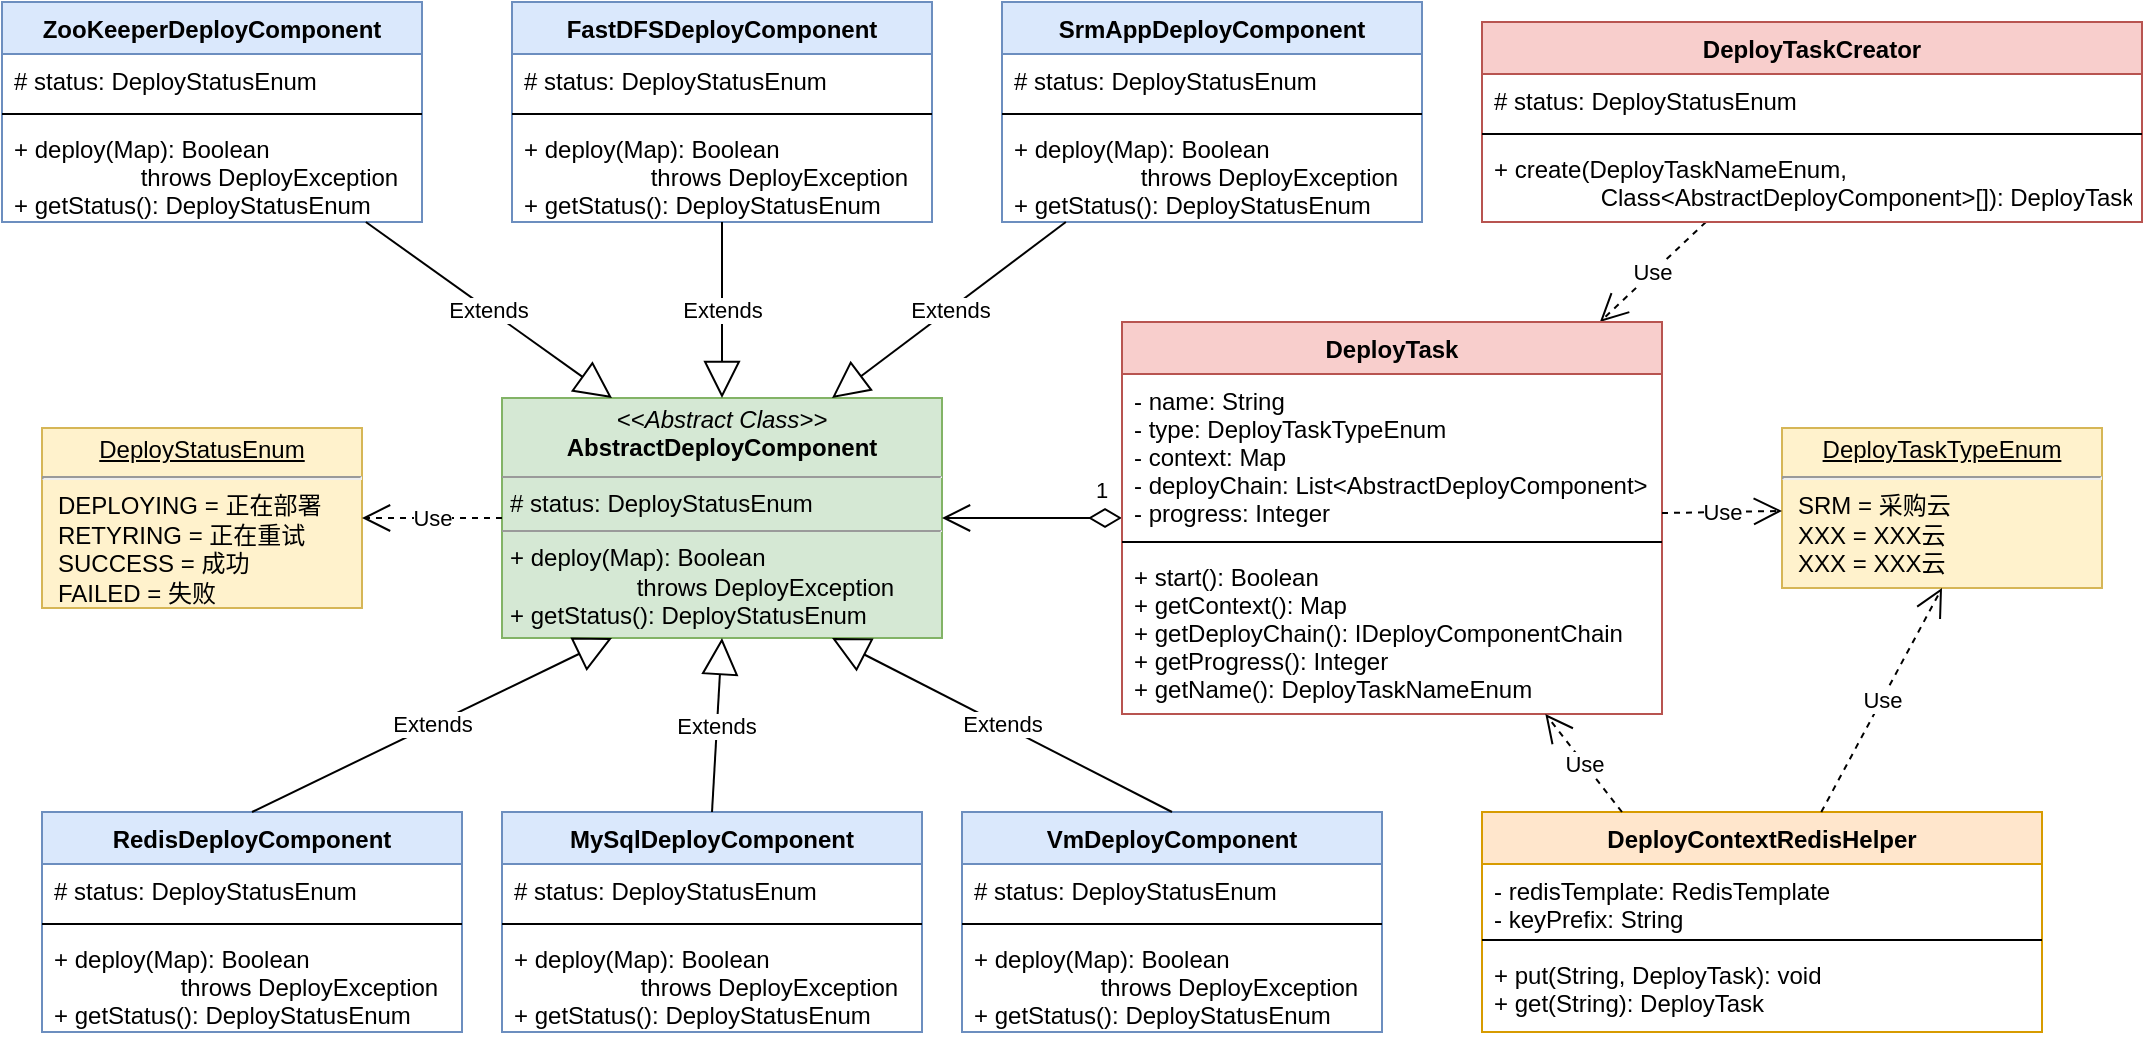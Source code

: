 <mxfile version="12.5.1" type="github" pages="3">
  <diagram id="Pk6szY6X2AI3ksfUnbjT" name="类图">
    <mxGraphModel dx="2179" dy="674" grid="1" gridSize="10" guides="1" tooltips="1" connect="1" arrows="1" fold="1" page="1" pageScale="1" pageWidth="827" pageHeight="1169" background="none" math="0" shadow="0">
      <root>
        <mxCell id="0"/>
        <mxCell id="1" parent="0"/>
        <mxCell id="HMCwOFbC17oRcmYb5OWI-1" value="&lt;p style=&quot;margin: 0px ; margin-top: 4px ; text-align: center&quot;&gt;&lt;i&gt;&amp;lt;&amp;lt;Abstract Class&amp;gt;&amp;gt;&lt;/i&gt;&lt;br&gt;&lt;b&gt;AbstractDeployComponent&lt;/b&gt;&lt;br&gt;&lt;/p&gt;&lt;hr size=&quot;1&quot;&gt;&lt;p style=&quot;margin: 0px ; margin-left: 4px&quot;&gt;# status: DeployStatusEnum&lt;br&gt;&lt;/p&gt;&lt;hr size=&quot;1&quot;&gt;&lt;p style=&quot;margin: 0px ; margin-left: 4px&quot;&gt;+ deploy(Map): Boolean&lt;/p&gt;&lt;p style=&quot;margin: 0px ; margin-left: 4px&quot;&gt;&amp;nbsp; &amp;nbsp; &amp;nbsp; &amp;nbsp; &amp;nbsp; &amp;nbsp; &amp;nbsp; &amp;nbsp; &amp;nbsp; &amp;nbsp;throws DeployException&lt;/p&gt;&lt;p style=&quot;margin: 0px ; margin-left: 4px&quot;&gt;+ getStatus(): DeployStatusEnum&lt;/p&gt;" style="verticalAlign=top;align=left;overflow=fill;fontSize=12;fontFamily=Helvetica;html=1;fillColor=#d5e8d4;strokeColor=#82b366;" parent="1" vertex="1">
          <mxGeometry x="-250" y="208" width="220" height="120" as="geometry"/>
        </mxCell>
        <mxCell id="HMCwOFbC17oRcmYb5OWI-4" value="VmDeployComponent" style="swimlane;fontStyle=1;align=center;verticalAlign=top;childLayout=stackLayout;horizontal=1;startSize=26;horizontalStack=0;resizeParent=1;resizeParentMax=0;resizeLast=0;collapsible=1;marginBottom=0;fillColor=#dae8fc;strokeColor=#6c8ebf;" parent="1" vertex="1">
          <mxGeometry x="-20" y="415" width="210" height="110" as="geometry"/>
        </mxCell>
        <mxCell id="HMCwOFbC17oRcmYb5OWI-5" value="# status: DeployStatusEnum" style="text;strokeColor=none;fillColor=none;align=left;verticalAlign=top;spacingLeft=4;spacingRight=4;overflow=hidden;rotatable=0;points=[[0,0.5],[1,0.5]];portConstraint=eastwest;" parent="HMCwOFbC17oRcmYb5OWI-4" vertex="1">
          <mxGeometry y="26" width="210" height="26" as="geometry"/>
        </mxCell>
        <mxCell id="HMCwOFbC17oRcmYb5OWI-6" value="" style="line;strokeWidth=1;fillColor=none;align=left;verticalAlign=middle;spacingTop=-1;spacingLeft=3;spacingRight=3;rotatable=0;labelPosition=right;points=[];portConstraint=eastwest;" parent="HMCwOFbC17oRcmYb5OWI-4" vertex="1">
          <mxGeometry y="52" width="210" height="8" as="geometry"/>
        </mxCell>
        <mxCell id="HMCwOFbC17oRcmYb5OWI-7" value="+ deploy(Map): Boolean&#xa;                   throws DeployException&#xa;+ getStatus(): DeployStatusEnum" style="text;strokeColor=none;fillColor=none;align=left;verticalAlign=top;spacingLeft=4;spacingRight=4;overflow=hidden;rotatable=0;points=[[0,0.5],[1,0.5]];portConstraint=eastwest;" parent="HMCwOFbC17oRcmYb5OWI-4" vertex="1">
          <mxGeometry y="60" width="210" height="50" as="geometry"/>
        </mxCell>
        <mxCell id="HMCwOFbC17oRcmYb5OWI-12" value="Extends" style="endArrow=block;endSize=16;endFill=0;html=1;fontColor=#000000;exitX=0.5;exitY=0;exitDx=0;exitDy=0;entryX=0.75;entryY=1;entryDx=0;entryDy=0;" parent="1" source="HMCwOFbC17oRcmYb5OWI-4" target="HMCwOFbC17oRcmYb5OWI-1" edge="1">
          <mxGeometry width="160" relative="1" as="geometry">
            <mxPoint x="90" y="405" as="sourcePoint"/>
            <mxPoint x="250" y="405" as="targetPoint"/>
          </mxGeometry>
        </mxCell>
        <mxCell id="HMCwOFbC17oRcmYb5OWI-17" value="1" style="endArrow=open;html=1;endSize=12;startArrow=diamondThin;startSize=14;startFill=0;edgeStyle=orthogonalEdgeStyle;align=left;verticalAlign=bottom;fontColor=#000000;entryX=1;entryY=0.5;entryDx=0;entryDy=0;" parent="1" source="HMCwOFbC17oRcmYb5OWI-25" target="HMCwOFbC17oRcmYb5OWI-1" edge="1">
          <mxGeometry x="-0.667" y="-5" relative="1" as="geometry">
            <mxPoint x="50" y="220" as="sourcePoint"/>
            <mxPoint x="390" y="185" as="targetPoint"/>
            <mxPoint as="offset"/>
            <Array as="points"/>
          </mxGeometry>
        </mxCell>
        <mxCell id="HMCwOFbC17oRcmYb5OWI-23" value="Use" style="endArrow=open;endSize=12;dashed=1;html=1;fontColor=#000000;" parent="1" source="PLOxVc5f-wypk1EuSOZC-52" target="HMCwOFbC17oRcmYb5OWI-25" edge="1">
          <mxGeometry width="160" relative="1" as="geometry">
            <mxPoint x="348.468" y="130" as="sourcePoint"/>
            <mxPoint x="500" y="85" as="targetPoint"/>
          </mxGeometry>
        </mxCell>
        <mxCell id="HMCwOFbC17oRcmYb5OWI-25" value="DeployTask" style="swimlane;fontStyle=1;align=center;verticalAlign=top;childLayout=stackLayout;horizontal=1;startSize=26;horizontalStack=0;resizeParent=1;resizeParentMax=0;resizeLast=0;collapsible=1;marginBottom=0;fillColor=#f8cecc;strokeColor=#b85450;" parent="1" vertex="1">
          <mxGeometry x="60" y="170" width="270" height="196" as="geometry">
            <mxRectangle x="10" y="370" width="120" height="26" as="alternateBounds"/>
          </mxGeometry>
        </mxCell>
        <mxCell id="HMCwOFbC17oRcmYb5OWI-26" value="- name: String&#xa;- type: DeployTaskTypeEnum&#xa;- context: Map&#xa;- deployChain: List&lt;AbstractDeployComponent&gt;&#xa;- progress: Integer" style="text;strokeColor=none;fillColor=none;align=left;verticalAlign=top;spacingLeft=4;spacingRight=4;overflow=hidden;rotatable=0;points=[[0,0.5],[1,0.5]];portConstraint=eastwest;" parent="HMCwOFbC17oRcmYb5OWI-25" vertex="1">
          <mxGeometry y="26" width="270" height="80" as="geometry"/>
        </mxCell>
        <mxCell id="HMCwOFbC17oRcmYb5OWI-27" value="" style="line;strokeWidth=1;fillColor=none;align=left;verticalAlign=middle;spacingTop=-1;spacingLeft=3;spacingRight=3;rotatable=0;labelPosition=right;points=[];portConstraint=eastwest;" parent="HMCwOFbC17oRcmYb5OWI-25" vertex="1">
          <mxGeometry y="106" width="270" height="8" as="geometry"/>
        </mxCell>
        <mxCell id="HMCwOFbC17oRcmYb5OWI-28" value="+ start(): Boolean&#xa;+ getContext(): Map&#xa;+ getDeployChain(): IDeployComponentChain&#xa;+ getProgress(): Integer&#xa;+ getName(): DeployTaskNameEnum" style="text;strokeColor=none;fillColor=none;align=left;verticalAlign=top;spacingLeft=4;spacingRight=4;overflow=hidden;rotatable=0;points=[[0,0.5],[1,0.5]];portConstraint=eastwest;" parent="HMCwOFbC17oRcmYb5OWI-25" vertex="1">
          <mxGeometry y="114" width="270" height="82" as="geometry"/>
        </mxCell>
        <mxCell id="PLOxVc5f-wypk1EuSOZC-3" value="&lt;p style=&quot;margin: 0px ; margin-top: 4px ; text-align: center ; text-decoration: underline&quot;&gt;&lt;span style=&quot;text-align: left&quot;&gt;DeployStatusEnum&lt;/span&gt;&lt;br&gt;&lt;/p&gt;&lt;hr&gt;&lt;p style=&quot;margin: 0px ; margin-left: 8px&quot;&gt;DEPLOYING =&amp;nbsp;正在部署&lt;br&gt;RETYRING =&amp;nbsp;正在重试&lt;br&gt;SUCCESS =&amp;nbsp;成功&lt;/p&gt;&lt;p style=&quot;margin: 0px ; margin-left: 8px&quot;&gt;FAILED =&amp;nbsp;失败&lt;br&gt;&lt;/p&gt;" style="verticalAlign=top;align=left;overflow=fill;fontSize=12;fontFamily=Helvetica;html=1;fillColor=#fff2cc;strokeColor=#d6b656;" parent="1" vertex="1">
          <mxGeometry x="-480" y="223" width="160" height="90" as="geometry"/>
        </mxCell>
        <mxCell id="PLOxVc5f-wypk1EuSOZC-4" value="Use" style="endArrow=open;endSize=12;dashed=1;html=1;fontColor=#000000;entryX=1;entryY=0.5;entryDx=0;entryDy=0;exitX=0;exitY=0.5;exitDx=0;exitDy=0;" parent="1" source="HMCwOFbC17oRcmYb5OWI-1" target="PLOxVc5f-wypk1EuSOZC-3" edge="1">
          <mxGeometry width="160" relative="1" as="geometry">
            <mxPoint x="-240" y="285" as="sourcePoint"/>
            <mxPoint x="-320" y="295" as="targetPoint"/>
          </mxGeometry>
        </mxCell>
        <mxCell id="PLOxVc5f-wypk1EuSOZC-5" value="DeployContextRedisHelper" style="swimlane;fontStyle=1;align=center;verticalAlign=top;childLayout=stackLayout;horizontal=1;startSize=26;horizontalStack=0;resizeParent=1;resizeParentMax=0;resizeLast=0;collapsible=1;marginBottom=0;fillColor=#ffe6cc;strokeColor=#d79b00;" parent="1" vertex="1">
          <mxGeometry x="240" y="415" width="280" height="110" as="geometry">
            <mxRectangle x="10" y="370" width="120" height="26" as="alternateBounds"/>
          </mxGeometry>
        </mxCell>
        <mxCell id="PLOxVc5f-wypk1EuSOZC-6" value="- redisTemplate: RedisTemplate&#xa;- keyPrefix: String" style="text;strokeColor=none;fillColor=none;align=left;verticalAlign=top;spacingLeft=4;spacingRight=4;overflow=hidden;rotatable=0;points=[[0,0.5],[1,0.5]];portConstraint=eastwest;" parent="PLOxVc5f-wypk1EuSOZC-5" vertex="1">
          <mxGeometry y="26" width="280" height="34" as="geometry"/>
        </mxCell>
        <mxCell id="PLOxVc5f-wypk1EuSOZC-7" value="" style="line;strokeWidth=1;fillColor=none;align=left;verticalAlign=middle;spacingTop=-1;spacingLeft=3;spacingRight=3;rotatable=0;labelPosition=right;points=[];portConstraint=eastwest;" parent="PLOxVc5f-wypk1EuSOZC-5" vertex="1">
          <mxGeometry y="60" width="280" height="8" as="geometry"/>
        </mxCell>
        <mxCell id="PLOxVc5f-wypk1EuSOZC-8" value="+ put(String, DeployTask): void&#xa;+ get(String): DeployTask" style="text;strokeColor=none;fillColor=none;align=left;verticalAlign=top;spacingLeft=4;spacingRight=4;overflow=hidden;rotatable=0;points=[[0,0.5],[1,0.5]];portConstraint=eastwest;" parent="PLOxVc5f-wypk1EuSOZC-5" vertex="1">
          <mxGeometry y="68" width="280" height="42" as="geometry"/>
        </mxCell>
        <mxCell id="PLOxVc5f-wypk1EuSOZC-9" value="&lt;p style=&quot;margin: 0px ; margin-top: 4px ; text-align: center ; text-decoration: underline&quot;&gt;&lt;span style=&quot;text-align: left&quot;&gt;DeployTaskTypeEnum&lt;/span&gt;&lt;br&gt;&lt;/p&gt;&lt;hr&gt;&lt;p style=&quot;margin: 0px ; margin-left: 8px&quot;&gt;SRM =&amp;nbsp;采购云&lt;br&gt;&lt;/p&gt;&lt;p style=&quot;margin: 0px ; margin-left: 8px&quot;&gt;XXX = XXX云&lt;/p&gt;&lt;p style=&quot;margin: 0px ; margin-left: 8px&quot;&gt;XXX = XXX云&lt;br&gt;&lt;/p&gt;" style="verticalAlign=top;align=left;overflow=fill;fontSize=12;fontFamily=Helvetica;html=1;fillColor=#fff2cc;strokeColor=#d6b656;" parent="1" vertex="1">
          <mxGeometry x="390" y="223" width="160" height="80" as="geometry"/>
        </mxCell>
        <mxCell id="PLOxVc5f-wypk1EuSOZC-12" value="Use" style="endArrow=open;endSize=12;dashed=1;html=1;" parent="1" source="HMCwOFbC17oRcmYb5OWI-25" target="PLOxVc5f-wypk1EuSOZC-9" edge="1">
          <mxGeometry width="160" relative="1" as="geometry">
            <mxPoint x="390" y="190" as="sourcePoint"/>
            <mxPoint x="490" y="190" as="targetPoint"/>
          </mxGeometry>
        </mxCell>
        <mxCell id="PLOxVc5f-wypk1EuSOZC-13" value="Use" style="endArrow=open;endSize=12;dashed=1;html=1;fontColor=#000000;entryX=0.5;entryY=1;entryDx=0;entryDy=0;" parent="1" source="PLOxVc5f-wypk1EuSOZC-5" target="PLOxVc5f-wypk1EuSOZC-9" edge="1">
          <mxGeometry width="160" relative="1" as="geometry">
            <mxPoint x="560" y="95" as="sourcePoint"/>
            <mxPoint x="510" y="95" as="targetPoint"/>
          </mxGeometry>
        </mxCell>
        <mxCell id="PLOxVc5f-wypk1EuSOZC-25" value="MySqlDeployComponent" style="swimlane;fontStyle=1;align=center;verticalAlign=top;childLayout=stackLayout;horizontal=1;startSize=26;horizontalStack=0;resizeParent=1;resizeParentMax=0;resizeLast=0;collapsible=1;marginBottom=0;fillColor=#dae8fc;strokeColor=#6c8ebf;" parent="1" vertex="1">
          <mxGeometry x="-250" y="415" width="210" height="110" as="geometry"/>
        </mxCell>
        <mxCell id="PLOxVc5f-wypk1EuSOZC-26" value="# status: DeployStatusEnum" style="text;strokeColor=none;fillColor=none;align=left;verticalAlign=top;spacingLeft=4;spacingRight=4;overflow=hidden;rotatable=0;points=[[0,0.5],[1,0.5]];portConstraint=eastwest;" parent="PLOxVc5f-wypk1EuSOZC-25" vertex="1">
          <mxGeometry y="26" width="210" height="26" as="geometry"/>
        </mxCell>
        <mxCell id="PLOxVc5f-wypk1EuSOZC-27" value="" style="line;strokeWidth=1;fillColor=none;align=left;verticalAlign=middle;spacingTop=-1;spacingLeft=3;spacingRight=3;rotatable=0;labelPosition=right;points=[];portConstraint=eastwest;" parent="PLOxVc5f-wypk1EuSOZC-25" vertex="1">
          <mxGeometry y="52" width="210" height="8" as="geometry"/>
        </mxCell>
        <mxCell id="PLOxVc5f-wypk1EuSOZC-28" value="+ deploy(Map): Boolean&#xa;                   throws DeployException&#xa;+ getStatus(): DeployStatusEnum" style="text;strokeColor=none;fillColor=none;align=left;verticalAlign=top;spacingLeft=4;spacingRight=4;overflow=hidden;rotatable=0;points=[[0,0.5],[1,0.5]];portConstraint=eastwest;" parent="PLOxVc5f-wypk1EuSOZC-25" vertex="1">
          <mxGeometry y="60" width="210" height="50" as="geometry"/>
        </mxCell>
        <mxCell id="PLOxVc5f-wypk1EuSOZC-29" value="RedisDeployComponent" style="swimlane;fontStyle=1;align=center;verticalAlign=top;childLayout=stackLayout;horizontal=1;startSize=26;horizontalStack=0;resizeParent=1;resizeParentMax=0;resizeLast=0;collapsible=1;marginBottom=0;fillColor=#dae8fc;strokeColor=#6c8ebf;" parent="1" vertex="1">
          <mxGeometry x="-480" y="415" width="210" height="110" as="geometry"/>
        </mxCell>
        <mxCell id="PLOxVc5f-wypk1EuSOZC-30" value="# status: DeployStatusEnum" style="text;strokeColor=none;fillColor=none;align=left;verticalAlign=top;spacingLeft=4;spacingRight=4;overflow=hidden;rotatable=0;points=[[0,0.5],[1,0.5]];portConstraint=eastwest;" parent="PLOxVc5f-wypk1EuSOZC-29" vertex="1">
          <mxGeometry y="26" width="210" height="26" as="geometry"/>
        </mxCell>
        <mxCell id="PLOxVc5f-wypk1EuSOZC-31" value="" style="line;strokeWidth=1;fillColor=none;align=left;verticalAlign=middle;spacingTop=-1;spacingLeft=3;spacingRight=3;rotatable=0;labelPosition=right;points=[];portConstraint=eastwest;" parent="PLOxVc5f-wypk1EuSOZC-29" vertex="1">
          <mxGeometry y="52" width="210" height="8" as="geometry"/>
        </mxCell>
        <mxCell id="PLOxVc5f-wypk1EuSOZC-32" value="+ deploy(Map): Boolean&#xa;                   throws DeployException&#xa;+ getStatus(): DeployStatusEnum" style="text;strokeColor=none;fillColor=none;align=left;verticalAlign=top;spacingLeft=4;spacingRight=4;overflow=hidden;rotatable=0;points=[[0,0.5],[1,0.5]];portConstraint=eastwest;" parent="PLOxVc5f-wypk1EuSOZC-29" vertex="1">
          <mxGeometry y="60" width="210" height="50" as="geometry"/>
        </mxCell>
        <mxCell id="PLOxVc5f-wypk1EuSOZC-33" value="ZooKeeperDeployComponent" style="swimlane;fontStyle=1;align=center;verticalAlign=top;childLayout=stackLayout;horizontal=1;startSize=26;horizontalStack=0;resizeParent=1;resizeParentMax=0;resizeLast=0;collapsible=1;marginBottom=0;fillColor=#dae8fc;strokeColor=#6c8ebf;" parent="1" vertex="1">
          <mxGeometry x="-500" y="10" width="210" height="110" as="geometry"/>
        </mxCell>
        <mxCell id="PLOxVc5f-wypk1EuSOZC-34" value="# status: DeployStatusEnum" style="text;strokeColor=none;fillColor=none;align=left;verticalAlign=top;spacingLeft=4;spacingRight=4;overflow=hidden;rotatable=0;points=[[0,0.5],[1,0.5]];portConstraint=eastwest;" parent="PLOxVc5f-wypk1EuSOZC-33" vertex="1">
          <mxGeometry y="26" width="210" height="26" as="geometry"/>
        </mxCell>
        <mxCell id="PLOxVc5f-wypk1EuSOZC-35" value="" style="line;strokeWidth=1;fillColor=none;align=left;verticalAlign=middle;spacingTop=-1;spacingLeft=3;spacingRight=3;rotatable=0;labelPosition=right;points=[];portConstraint=eastwest;" parent="PLOxVc5f-wypk1EuSOZC-33" vertex="1">
          <mxGeometry y="52" width="210" height="8" as="geometry"/>
        </mxCell>
        <mxCell id="PLOxVc5f-wypk1EuSOZC-36" value="+ deploy(Map): Boolean&#xa;                   throws DeployException&#xa;+ getStatus(): DeployStatusEnum" style="text;strokeColor=none;fillColor=none;align=left;verticalAlign=top;spacingLeft=4;spacingRight=4;overflow=hidden;rotatable=0;points=[[0,0.5],[1,0.5]];portConstraint=eastwest;" parent="PLOxVc5f-wypk1EuSOZC-33" vertex="1">
          <mxGeometry y="60" width="210" height="50" as="geometry"/>
        </mxCell>
        <mxCell id="PLOxVc5f-wypk1EuSOZC-37" value="FastDFSDeployComponent" style="swimlane;fontStyle=1;align=center;verticalAlign=top;childLayout=stackLayout;horizontal=1;startSize=26;horizontalStack=0;resizeParent=1;resizeParentMax=0;resizeLast=0;collapsible=1;marginBottom=0;fillColor=#dae8fc;strokeColor=#6c8ebf;" parent="1" vertex="1">
          <mxGeometry x="-245" y="10" width="210" height="110" as="geometry"/>
        </mxCell>
        <mxCell id="PLOxVc5f-wypk1EuSOZC-38" value="# status: DeployStatusEnum" style="text;strokeColor=none;fillColor=none;align=left;verticalAlign=top;spacingLeft=4;spacingRight=4;overflow=hidden;rotatable=0;points=[[0,0.5],[1,0.5]];portConstraint=eastwest;" parent="PLOxVc5f-wypk1EuSOZC-37" vertex="1">
          <mxGeometry y="26" width="210" height="26" as="geometry"/>
        </mxCell>
        <mxCell id="PLOxVc5f-wypk1EuSOZC-39" value="" style="line;strokeWidth=1;fillColor=none;align=left;verticalAlign=middle;spacingTop=-1;spacingLeft=3;spacingRight=3;rotatable=0;labelPosition=right;points=[];portConstraint=eastwest;" parent="PLOxVc5f-wypk1EuSOZC-37" vertex="1">
          <mxGeometry y="52" width="210" height="8" as="geometry"/>
        </mxCell>
        <mxCell id="PLOxVc5f-wypk1EuSOZC-40" value="+ deploy(Map): Boolean&#xa;                   throws DeployException&#xa;+ getStatus(): DeployStatusEnum" style="text;strokeColor=none;fillColor=none;align=left;verticalAlign=top;spacingLeft=4;spacingRight=4;overflow=hidden;rotatable=0;points=[[0,0.5],[1,0.5]];portConstraint=eastwest;" parent="PLOxVc5f-wypk1EuSOZC-37" vertex="1">
          <mxGeometry y="60" width="210" height="50" as="geometry"/>
        </mxCell>
        <mxCell id="PLOxVc5f-wypk1EuSOZC-41" value="SrmAppDeployComponent" style="swimlane;fontStyle=1;align=center;verticalAlign=top;childLayout=stackLayout;horizontal=1;startSize=26;horizontalStack=0;resizeParent=1;resizeParentMax=0;resizeLast=0;collapsible=1;marginBottom=0;fillColor=#dae8fc;strokeColor=#6c8ebf;" parent="1" vertex="1">
          <mxGeometry y="10" width="210" height="110" as="geometry"/>
        </mxCell>
        <mxCell id="PLOxVc5f-wypk1EuSOZC-42" value="# status: DeployStatusEnum" style="text;strokeColor=none;fillColor=none;align=left;verticalAlign=top;spacingLeft=4;spacingRight=4;overflow=hidden;rotatable=0;points=[[0,0.5],[1,0.5]];portConstraint=eastwest;" parent="PLOxVc5f-wypk1EuSOZC-41" vertex="1">
          <mxGeometry y="26" width="210" height="26" as="geometry"/>
        </mxCell>
        <mxCell id="PLOxVc5f-wypk1EuSOZC-43" value="" style="line;strokeWidth=1;fillColor=none;align=left;verticalAlign=middle;spacingTop=-1;spacingLeft=3;spacingRight=3;rotatable=0;labelPosition=right;points=[];portConstraint=eastwest;" parent="PLOxVc5f-wypk1EuSOZC-41" vertex="1">
          <mxGeometry y="52" width="210" height="8" as="geometry"/>
        </mxCell>
        <mxCell id="PLOxVc5f-wypk1EuSOZC-44" value="+ deploy(Map): Boolean&#xa;                   throws DeployException&#xa;+ getStatus(): DeployStatusEnum" style="text;strokeColor=none;fillColor=none;align=left;verticalAlign=top;spacingLeft=4;spacingRight=4;overflow=hidden;rotatable=0;points=[[0,0.5],[1,0.5]];portConstraint=eastwest;" parent="PLOxVc5f-wypk1EuSOZC-41" vertex="1">
          <mxGeometry y="60" width="210" height="50" as="geometry"/>
        </mxCell>
        <mxCell id="PLOxVc5f-wypk1EuSOZC-45" value="Extends" style="endArrow=block;endSize=16;endFill=0;html=1;fontColor=#000000;exitX=0.5;exitY=0;exitDx=0;exitDy=0;entryX=0.5;entryY=1;entryDx=0;entryDy=0;" parent="1" source="PLOxVc5f-wypk1EuSOZC-25" target="HMCwOFbC17oRcmYb5OWI-1" edge="1">
          <mxGeometry width="160" relative="1" as="geometry">
            <mxPoint x="110" y="425" as="sourcePoint"/>
            <mxPoint x="-130" y="338" as="targetPoint"/>
          </mxGeometry>
        </mxCell>
        <mxCell id="PLOxVc5f-wypk1EuSOZC-46" value="Extends" style="endArrow=block;endSize=16;endFill=0;html=1;fontColor=#000000;exitX=0.5;exitY=0;exitDx=0;exitDy=0;entryX=0.25;entryY=1;entryDx=0;entryDy=0;" parent="1" source="PLOxVc5f-wypk1EuSOZC-29" target="HMCwOFbC17oRcmYb5OWI-1" edge="1">
          <mxGeometry width="160" relative="1" as="geometry">
            <mxPoint x="-125" y="425" as="sourcePoint"/>
            <mxPoint x="-130" y="338" as="targetPoint"/>
          </mxGeometry>
        </mxCell>
        <mxCell id="PLOxVc5f-wypk1EuSOZC-47" value="Extends" style="endArrow=block;endSize=16;endFill=0;html=1;fontColor=#000000;entryX=0.25;entryY=0;entryDx=0;entryDy=0;" parent="1" source="PLOxVc5f-wypk1EuSOZC-33" target="HMCwOFbC17oRcmYb5OWI-1" edge="1">
          <mxGeometry width="160" relative="1" as="geometry">
            <mxPoint x="-445" y="425" as="sourcePoint"/>
            <mxPoint x="-130" y="338" as="targetPoint"/>
          </mxGeometry>
        </mxCell>
        <mxCell id="PLOxVc5f-wypk1EuSOZC-48" value="Extends" style="endArrow=block;endSize=16;endFill=0;html=1;fontColor=#000000;entryX=0.75;entryY=0;entryDx=0;entryDy=0;" parent="1" source="PLOxVc5f-wypk1EuSOZC-41" target="HMCwOFbC17oRcmYb5OWI-1" edge="1">
          <mxGeometry width="160" relative="1" as="geometry">
            <mxPoint x="175" y="425" as="sourcePoint"/>
            <mxPoint x="-20" y="338" as="targetPoint"/>
          </mxGeometry>
        </mxCell>
        <mxCell id="PLOxVc5f-wypk1EuSOZC-49" value="Extends" style="endArrow=block;endSize=16;endFill=0;html=1;fontColor=#000000;entryX=0.5;entryY=0;entryDx=0;entryDy=0;" parent="1" source="PLOxVc5f-wypk1EuSOZC-37" target="HMCwOFbC17oRcmYb5OWI-1" edge="1">
          <mxGeometry width="160" relative="1" as="geometry">
            <mxPoint x="10" y="115" as="sourcePoint"/>
            <mxPoint x="-75" y="218" as="targetPoint"/>
          </mxGeometry>
        </mxCell>
        <mxCell id="PLOxVc5f-wypk1EuSOZC-50" value="Use" style="endArrow=open;endSize=12;dashed=1;html=1;fontColor=#000000;exitX=0.25;exitY=0;exitDx=0;exitDy=0;" parent="1" source="PLOxVc5f-wypk1EuSOZC-5" target="HMCwOFbC17oRcmYb5OWI-25" edge="1">
          <mxGeometry width="160" relative="1" as="geometry">
            <mxPoint x="530" y="420" as="sourcePoint"/>
            <mxPoint x="530" y="380" as="targetPoint"/>
          </mxGeometry>
        </mxCell>
        <mxCell id="PLOxVc5f-wypk1EuSOZC-52" value="DeployTaskCreator" style="swimlane;fontStyle=1;align=center;verticalAlign=top;childLayout=stackLayout;horizontal=1;startSize=26;horizontalStack=0;resizeParent=1;resizeParentMax=0;resizeLast=0;collapsible=1;marginBottom=0;fillColor=#f8cecc;strokeColor=#b85450;" parent="1" vertex="1">
          <mxGeometry x="240" y="20" width="330" height="100" as="geometry"/>
        </mxCell>
        <mxCell id="PLOxVc5f-wypk1EuSOZC-53" value="# status: DeployStatusEnum" style="text;strokeColor=none;fillColor=none;align=left;verticalAlign=top;spacingLeft=4;spacingRight=4;overflow=hidden;rotatable=0;points=[[0,0.5],[1,0.5]];portConstraint=eastwest;" parent="PLOxVc5f-wypk1EuSOZC-52" vertex="1">
          <mxGeometry y="26" width="330" height="26" as="geometry"/>
        </mxCell>
        <mxCell id="PLOxVc5f-wypk1EuSOZC-54" value="" style="line;strokeWidth=1;fillColor=none;align=left;verticalAlign=middle;spacingTop=-1;spacingLeft=3;spacingRight=3;rotatable=0;labelPosition=right;points=[];portConstraint=eastwest;" parent="PLOxVc5f-wypk1EuSOZC-52" vertex="1">
          <mxGeometry y="52" width="330" height="8" as="geometry"/>
        </mxCell>
        <mxCell id="PLOxVc5f-wypk1EuSOZC-55" value="+ create(DeployTaskNameEnum, &#xa;                Class&lt;AbstractDeployComponent&gt;[]): DeployTask" style="text;strokeColor=none;fillColor=none;align=left;verticalAlign=top;spacingLeft=4;spacingRight=4;overflow=hidden;rotatable=0;points=[[0,0.5],[1,0.5]];portConstraint=eastwest;" parent="PLOxVc5f-wypk1EuSOZC-52" vertex="1">
          <mxGeometry y="60" width="330" height="40" as="geometry"/>
        </mxCell>
      </root>
    </mxGraphModel>
  </diagram>
  <diagram id="AyBoMM4wY7JKdFwZFtL1" name="时序图">
    &#xa;    
    <mxGraphModel dx="1182" dy="719" grid="1" gridSize="10" guides="1" tooltips="1" connect="1" arrows="1" fold="1" page="1" pageScale="1" pageWidth="827" pageHeight="1169" math="0" shadow="0">
      &#xa;      
      <root>
        &#xa;        
        <mxCell id="LLAB_MFIvd0FekO4jNla-0"/>
        &#xa;        
        <mxCell id="LLAB_MFIvd0FekO4jNla-1" parent="LLAB_MFIvd0FekO4jNla-0"/>
        &#xa;        
        <mxCell id="LLAB_MFIvd0FekO4jNla-13" value="Pool" style="swimlane;html=1;childLayout=stackLayout;resizeParent=1;resizeParentMax=0;startSize=20;" vertex="1" parent="LLAB_MFIvd0FekO4jNla-1">
          &#xa;          
          <mxGeometry x="30" y="20" width="750" height="1700" as="geometry"/>
          &#xa;        
        </mxCell>
        &#xa;        
        <mxCell id="LLAB_MFIvd0FekO4jNla-14" value="Redis" style="swimlane;html=1;startSize=20;" vertex="1" parent="LLAB_MFIvd0FekO4jNla-13">
          &#xa;          
          <mxGeometry y="20" width="250" height="1680" as="geometry"/>
          &#xa;        
        </mxCell>
        &#xa;        
        <mxCell id="LLAB_MFIvd0FekO4jNla-15" value="平台服务端" style="swimlane;html=1;startSize=20;" vertex="1" parent="LLAB_MFIvd0FekO4jNla-13">
          &#xa;          
          <mxGeometry x="250" y="20" width="250" height="1680" as="geometry"/>
          &#xa;        
        </mxCell>
        &#xa;        
        <mxCell id="LLAB_MFIvd0FekO4jNla-17" value="开始" style="strokeWidth=2;html=1;shape=mxgraph.flowchart.terminator;whiteSpace=wrap;" vertex="1" parent="LLAB_MFIvd0FekO4jNla-15">
          &#xa;          
          <mxGeometry x="75" y="40" width="80" height="40" as="geometry"/>
          &#xa;        
        </mxCell>
        &#xa;        
        <mxCell id="LLAB_MFIvd0FekO4jNla-18" value="创建部署任务，生成任务序列号，保存数据库和Redis" style="rounded=1;whiteSpace=wrap;html=1;absoluteArcSize=1;arcSize=14;strokeWidth=2;" vertex="1" parent="LLAB_MFIvd0FekO4jNla-15">
          &#xa;          
          <mxGeometry x="65" y="120" width="100" height="60" as="geometry"/>
          &#xa;        
        </mxCell>
        &#xa;        
        <mxCell id="RtrYwT8dp3U7PKalVqDl-1" value="创建部署任务，生成任务序列号，保存数据库" style="rounded=1;whiteSpace=wrap;html=1;absoluteArcSize=1;arcSize=14;strokeWidth=2;" vertex="1" parent="LLAB_MFIvd0FekO4jNla-15">
          &#xa;          
          <mxGeometry x="65" y="200" width="100" height="60" as="geometry"/>
          &#xa;        
        </mxCell>
        &#xa;        
        <mxCell id="LLAB_MFIvd0FekO4jNla-16" value="i层服务端" style="swimlane;html=1;startSize=20;" vertex="1" parent="LLAB_MFIvd0FekO4jNla-13">
          &#xa;          
          <mxGeometry x="500" y="20" width="250" height="1680" as="geometry"/>
          &#xa;        
        </mxCell>
        &#xa;      
      </root>
      &#xa;    
    </mxGraphModel>
    &#xa;  
  </diagram>
  <diagram id="pqN6f26vOCyA4Q6QXz9j" name="数据库设计">
    <mxGraphModel dx="948" dy="493" grid="1" gridSize="10" guides="1" tooltips="1" connect="1" arrows="1" fold="1" page="1" pageScale="1" pageWidth="827" pageHeight="1169" math="0" shadow="0">
      <root>
        <mxCell id="pQtoFO1pI-V7l3LSgn5B-0"/>
        <mxCell id="pQtoFO1pI-V7l3LSgn5B-1" parent="pQtoFO1pI-V7l3LSgn5B-0"/>
        <mxCell id="pQtoFO1pI-V7l3LSgn5B-2" value="&lt;div style=&quot;box-sizing: border-box ; width: 100% ; background: #e4e4e4 ; padding: 2px&quot;&gt;instance_deploy_task&lt;/div&gt;&lt;table style=&quot;width: 100% ; font-size: 1em&quot; cellpadding=&quot;2&quot; cellspacing=&quot;0&quot;&gt;&lt;tbody&gt;&lt;tr&gt;&lt;td&gt;PK&lt;/td&gt;&lt;td&gt;id&lt;/td&gt;&lt;/tr&gt;&lt;tr&gt;&lt;td&gt;&lt;br&gt;&lt;/td&gt;&lt;td&gt;seq：任务序列号&lt;/td&gt;&lt;/tr&gt;&lt;tr&gt;&lt;td&gt;&lt;/td&gt;&lt;td&gt;name：任务名称&lt;/td&gt;&lt;/tr&gt;&lt;tr&gt;&lt;td&gt;&lt;br&gt;&lt;/td&gt;&lt;td&gt;progress：任务进度&lt;/td&gt;&lt;/tr&gt;&lt;tr&gt;&lt;td&gt;&lt;br&gt;&lt;/td&gt;&lt;td&gt;type：任务类型&lt;/td&gt;&lt;/tr&gt;&lt;/tbody&gt;&lt;/table&gt;" style="verticalAlign=top;align=left;overflow=fill;html=1;" parent="pQtoFO1pI-V7l3LSgn5B-1" vertex="1">
          <mxGeometry x="20" y="230" width="180" height="130" as="geometry"/>
        </mxCell>
        <mxCell id="pQtoFO1pI-V7l3LSgn5B-4" value="&lt;div style=&quot;box-sizing: border-box ; width: 100% ; background: #e4e4e4 ; padding: 2px&quot;&gt;mysql_deploy_task&lt;/div&gt;&lt;table style=&quot;width: 100% ; font-size: 1em&quot; cellpadding=&quot;2&quot; cellspacing=&quot;0&quot;&gt;&lt;tbody&gt;&lt;tr&gt;&lt;td&gt;PK&lt;/td&gt;&lt;td&gt;id&lt;/td&gt;&lt;/tr&gt;&lt;tr&gt;&lt;td&gt;FK&lt;/td&gt;&lt;td&gt;task_id：任务id&lt;/td&gt;&lt;/tr&gt;&lt;tr&gt;&lt;td&gt;FK&lt;br&gt;&lt;/td&gt;&lt;td&gt;vm_resource_id：虚拟机资源表id&lt;/td&gt;&lt;/tr&gt;&lt;tr&gt;&lt;td&gt;&lt;br&gt;&lt;/td&gt;&lt;td&gt;status：部署状态&lt;/td&gt;&lt;/tr&gt;&lt;/tbody&gt;&lt;/table&gt;" style="verticalAlign=top;align=left;overflow=fill;html=1;" parent="pQtoFO1pI-V7l3LSgn5B-1" vertex="1">
          <mxGeometry x="280" y="50" width="210" height="100" as="geometry"/>
        </mxCell>
        <mxCell id="pQtoFO1pI-V7l3LSgn5B-5" value="&lt;div style=&quot;box-sizing: border-box ; width: 100% ; background: #e4e4e4 ; padding: 2px&quot;&gt;vm_resource&lt;/div&gt;&lt;table style=&quot;width: 100% ; font-size: 1em&quot; cellpadding=&quot;2&quot; cellspacing=&quot;0&quot;&gt;&lt;tbody&gt;&lt;tr&gt;&lt;td&gt;PK&lt;/td&gt;&lt;td&gt;id&lt;/td&gt;&lt;/tr&gt;&lt;tr&gt;&lt;td&gt;FK&lt;/td&gt;&lt;td&gt;task_id：任务id&lt;/td&gt;&lt;/tr&gt;&lt;tr&gt;&lt;td&gt;&lt;br&gt;&lt;/td&gt;&lt;td&gt;ip：虚拟机ip地址&lt;/td&gt;&lt;/tr&gt;&lt;tr&gt;&lt;td&gt;&lt;br&gt;&lt;/td&gt;&lt;td&gt;username：用户名&lt;/td&gt;&lt;/tr&gt;&lt;tr&gt;&lt;td&gt;&lt;br&gt;&lt;/td&gt;&lt;td&gt;passwd：密码&lt;/td&gt;&lt;/tr&gt;&lt;tr&gt;&lt;td&gt;&lt;br&gt;&lt;/td&gt;&lt;td&gt;server_type：部署服务类型&lt;/td&gt;&lt;/tr&gt;&lt;/tbody&gt;&lt;/table&gt;" style="verticalAlign=top;align=left;overflow=fill;html=1;" parent="pQtoFO1pI-V7l3LSgn5B-1" vertex="1">
          <mxGeometry x="570" y="220" width="190" height="130" as="geometry"/>
        </mxCell>
        <mxCell id="-F4YEXQhyaqVo6bZaaTO-0" value="&lt;div style=&quot;box-sizing: border-box ; width: 100% ; background: #e4e4e4 ; padding: 2px&quot;&gt;redis_deploy_task&lt;/div&gt;&lt;table style=&quot;width: 100% ; font-size: 1em&quot; cellpadding=&quot;2&quot; cellspacing=&quot;0&quot;&gt;&lt;tbody&gt;&lt;tr&gt;&lt;td&gt;PK&lt;/td&gt;&lt;td&gt;id&lt;/td&gt;&lt;/tr&gt;&lt;tr&gt;&lt;td&gt;FK&lt;br&gt;&lt;/td&gt;&lt;td&gt;task_id：任务id&lt;/td&gt;&lt;/tr&gt;&lt;tr&gt;&lt;td&gt;FK&lt;br&gt;&lt;/td&gt;&lt;td&gt;vm_resource_id：虚拟机资源表id&lt;/td&gt;&lt;/tr&gt;&lt;tr&gt;&lt;td&gt;&lt;br&gt;&lt;/td&gt;&lt;td&gt;status：部署状态&lt;/td&gt;&lt;/tr&gt;&lt;/tbody&gt;&lt;/table&gt;" style="verticalAlign=top;align=left;overflow=fill;html=1;" parent="pQtoFO1pI-V7l3LSgn5B-1" vertex="1">
          <mxGeometry x="280" y="300" width="210" height="100" as="geometry"/>
        </mxCell>
        <mxCell id="-F4YEXQhyaqVo6bZaaTO-1" value="&lt;div style=&quot;box-sizing: border-box ; width: 100% ; background: #e4e4e4 ; padding: 2px&quot;&gt;zk_deploy_task&lt;/div&gt;&lt;table style=&quot;width: 100% ; font-size: 1em&quot; cellpadding=&quot;2&quot; cellspacing=&quot;0&quot;&gt;&lt;tbody&gt;&lt;tr&gt;&lt;td&gt;PK&lt;/td&gt;&lt;td&gt;id&lt;/td&gt;&lt;/tr&gt;&lt;tr&gt;&lt;td&gt;FK&lt;br&gt;&lt;/td&gt;&lt;td&gt;task_id：任务id&lt;/td&gt;&lt;/tr&gt;&lt;tr&gt;&lt;td&gt;FK&lt;br&gt;&lt;/td&gt;&lt;td&gt;vm_resource_id：虚拟机资源表id&lt;/td&gt;&lt;/tr&gt;&lt;tr&gt;&lt;td&gt;&lt;br&gt;&lt;/td&gt;&lt;td&gt;status：部署状态&lt;/td&gt;&lt;/tr&gt;&lt;/tbody&gt;&lt;/table&gt;" style="verticalAlign=top;align=left;overflow=fill;html=1;" parent="pQtoFO1pI-V7l3LSgn5B-1" vertex="1">
          <mxGeometry x="280" y="170" width="206" height="100" as="geometry"/>
        </mxCell>
        <mxCell id="-F4YEXQhyaqVo6bZaaTO-2" value="&lt;div style=&quot;box-sizing: border-box ; width: 100% ; background: #e4e4e4 ; padding: 2px&quot;&gt;fastdfs_deploy_task&lt;/div&gt;&lt;table style=&quot;width: 100% ; font-size: 1em&quot; cellpadding=&quot;2&quot; cellspacing=&quot;0&quot;&gt;&lt;tbody&gt;&lt;tr&gt;&lt;td&gt;PK&lt;/td&gt;&lt;td&gt;id&lt;/td&gt;&lt;/tr&gt;&lt;tr&gt;&lt;td&gt;FK&lt;br&gt;&lt;/td&gt;&lt;td&gt;task_id：任务id&lt;/td&gt;&lt;/tr&gt;&lt;tr&gt;&lt;td&gt;FK&lt;br&gt;&lt;/td&gt;&lt;td&gt;vm_resource_id：虚拟机资源表id&lt;/td&gt;&lt;/tr&gt;&lt;tr&gt;&lt;td&gt;&lt;br&gt;&lt;/td&gt;&lt;td&gt;status：部署状态&lt;/td&gt;&lt;/tr&gt;&lt;/tbody&gt;&lt;/table&gt;" style="verticalAlign=top;align=left;overflow=fill;html=1;" parent="pQtoFO1pI-V7l3LSgn5B-1" vertex="1">
          <mxGeometry x="277" y="450" width="212" height="100" as="geometry"/>
        </mxCell>
        <mxCell id="-F4YEXQhyaqVo6bZaaTO-5" value="" style="edgeStyle=entityRelationEdgeStyle;fontSize=12;html=1;endArrow=ERzeroToMany;endFill=1;exitX=1;exitY=0.5;exitDx=0;exitDy=0;" parent="pQtoFO1pI-V7l3LSgn5B-1" source="pQtoFO1pI-V7l3LSgn5B-2" target="pQtoFO1pI-V7l3LSgn5B-4" edge="1">
          <mxGeometry width="100" height="100" relative="1" as="geometry">
            <mxPoint x="90" y="170" as="sourcePoint"/>
            <mxPoint x="190" y="70" as="targetPoint"/>
          </mxGeometry>
        </mxCell>
        <mxCell id="-F4YEXQhyaqVo6bZaaTO-6" value="" style="edgeStyle=entityRelationEdgeStyle;fontSize=12;html=1;endArrow=ERzeroToMany;endFill=1;" parent="pQtoFO1pI-V7l3LSgn5B-1" source="pQtoFO1pI-V7l3LSgn5B-2" target="-F4YEXQhyaqVo6bZaaTO-1" edge="1">
          <mxGeometry width="100" height="100" relative="1" as="geometry">
            <mxPoint x="210" y="273" as="sourcePoint"/>
            <mxPoint x="290" y="110" as="targetPoint"/>
          </mxGeometry>
        </mxCell>
        <mxCell id="-F4YEXQhyaqVo6bZaaTO-7" value="" style="edgeStyle=entityRelationEdgeStyle;fontSize=12;html=1;endArrow=ERzeroToMany;endFill=1;" parent="pQtoFO1pI-V7l3LSgn5B-1" source="pQtoFO1pI-V7l3LSgn5B-2" target="-F4YEXQhyaqVo6bZaaTO-0" edge="1">
          <mxGeometry width="100" height="100" relative="1" as="geometry">
            <mxPoint x="210" y="305" as="sourcePoint"/>
            <mxPoint x="290" y="230" as="targetPoint"/>
          </mxGeometry>
        </mxCell>
        <mxCell id="-F4YEXQhyaqVo6bZaaTO-8" value="" style="edgeStyle=entityRelationEdgeStyle;fontSize=12;html=1;endArrow=ERzeroToMany;endFill=1;" parent="pQtoFO1pI-V7l3LSgn5B-1" source="pQtoFO1pI-V7l3LSgn5B-2" target="-F4YEXQhyaqVo6bZaaTO-2" edge="1">
          <mxGeometry width="100" height="100" relative="1" as="geometry">
            <mxPoint x="210" y="305" as="sourcePoint"/>
            <mxPoint x="290" y="360" as="targetPoint"/>
          </mxGeometry>
        </mxCell>
        <mxCell id="-F4YEXQhyaqVo6bZaaTO-10" value="" style="edgeStyle=entityRelationEdgeStyle;fontSize=12;html=1;endArrow=ERmandOne;startArrow=ERmandOne;" parent="pQtoFO1pI-V7l3LSgn5B-1" source="pQtoFO1pI-V7l3LSgn5B-4" target="pQtoFO1pI-V7l3LSgn5B-5" edge="1">
          <mxGeometry width="100" height="100" relative="1" as="geometry">
            <mxPoint x="560" y="180" as="sourcePoint"/>
            <mxPoint x="660" y="80" as="targetPoint"/>
          </mxGeometry>
        </mxCell>
        <mxCell id="-F4YEXQhyaqVo6bZaaTO-11" value="" style="edgeStyle=entityRelationEdgeStyle;fontSize=12;html=1;endArrow=ERmandOne;startArrow=ERmandOne;" parent="pQtoFO1pI-V7l3LSgn5B-1" source="-F4YEXQhyaqVo6bZaaTO-1" target="pQtoFO1pI-V7l3LSgn5B-5" edge="1">
          <mxGeometry width="100" height="100" relative="1" as="geometry">
            <mxPoint x="500" y="110" as="sourcePoint"/>
            <mxPoint x="580" y="295" as="targetPoint"/>
          </mxGeometry>
        </mxCell>
        <mxCell id="-F4YEXQhyaqVo6bZaaTO-12" value="" style="edgeStyle=entityRelationEdgeStyle;fontSize=12;html=1;endArrow=ERmandOne;startArrow=ERmandOne;" parent="pQtoFO1pI-V7l3LSgn5B-1" source="-F4YEXQhyaqVo6bZaaTO-0" target="pQtoFO1pI-V7l3LSgn5B-5" edge="1">
          <mxGeometry width="100" height="100" relative="1" as="geometry">
            <mxPoint x="496" y="230" as="sourcePoint"/>
            <mxPoint x="580" y="295" as="targetPoint"/>
          </mxGeometry>
        </mxCell>
        <mxCell id="-F4YEXQhyaqVo6bZaaTO-13" value="" style="edgeStyle=entityRelationEdgeStyle;fontSize=12;html=1;endArrow=ERmandOne;startArrow=ERmandOne;" parent="pQtoFO1pI-V7l3LSgn5B-1" source="-F4YEXQhyaqVo6bZaaTO-2" target="pQtoFO1pI-V7l3LSgn5B-5" edge="1">
          <mxGeometry width="100" height="100" relative="1" as="geometry">
            <mxPoint x="500" y="360" as="sourcePoint"/>
            <mxPoint x="580" y="295" as="targetPoint"/>
          </mxGeometry>
        </mxCell>
      </root>
    </mxGraphModel>
  </diagram>
</mxfile>
